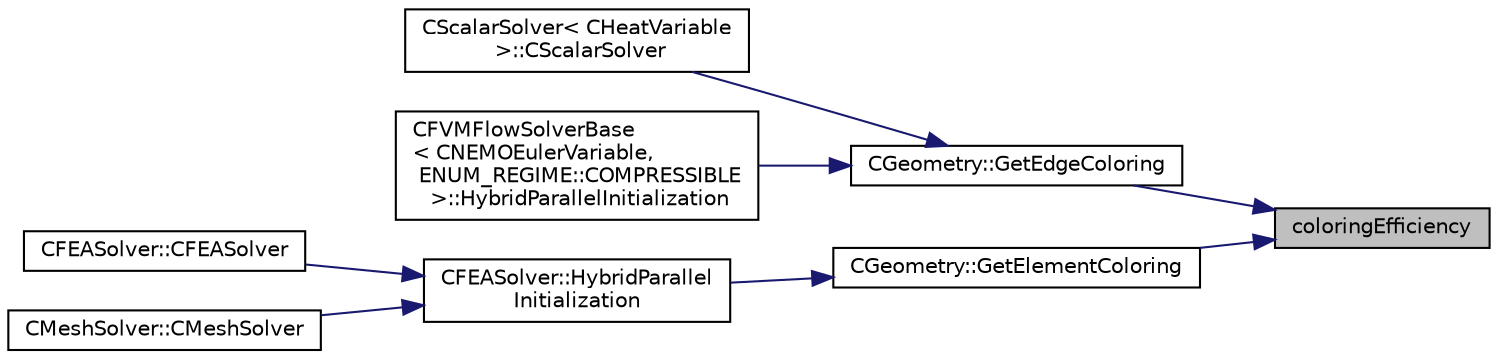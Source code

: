 digraph "coloringEfficiency"
{
 // LATEX_PDF_SIZE
  edge [fontname="Helvetica",fontsize="10",labelfontname="Helvetica",labelfontsize="10"];
  node [fontname="Helvetica",fontsize="10",shape=record];
  rankdir="RL";
  Node1 [label="coloringEfficiency",height=0.2,width=0.4,color="black", fillcolor="grey75", style="filled", fontcolor="black",tooltip="Computes the efficiency of a grid coloring for given number of threads and chunk size."];
  Node1 -> Node2 [dir="back",color="midnightblue",fontsize="10",style="solid",fontname="Helvetica"];
  Node2 [label="CGeometry::GetEdgeColoring",height=0.2,width=0.4,color="black", fillcolor="white", style="filled",URL="$classCGeometry.html#a520ec0a286bb1962e537196f7626849d",tooltip="Get the edge coloring."];
  Node2 -> Node3 [dir="back",color="midnightblue",fontsize="10",style="solid",fontname="Helvetica"];
  Node3 [label="CScalarSolver\< CHeatVariable\l \>::CScalarSolver",height=0.2,width=0.4,color="black", fillcolor="white", style="filled",URL="$classCScalarSolver.html#a1afc69d5b797a6ca3951cc43e5594313",tooltip="Constructor of the class."];
  Node2 -> Node4 [dir="back",color="midnightblue",fontsize="10",style="solid",fontname="Helvetica"];
  Node4 [label="CFVMFlowSolverBase\l\< CNEMOEulerVariable,\l ENUM_REGIME::COMPRESSIBLE\l \>::HybridParallelInitialization",height=0.2,width=0.4,color="black", fillcolor="white", style="filled",URL="$classCFVMFlowSolverBase.html#add3f32c09f3bb0032ed4cc4144ec8b10",tooltip="Initialize thread parallel variables."];
  Node1 -> Node5 [dir="back",color="midnightblue",fontsize="10",style="solid",fontname="Helvetica"];
  Node5 [label="CGeometry::GetElementColoring",height=0.2,width=0.4,color="black", fillcolor="white", style="filled",URL="$classCGeometry.html#a0958106e0ba545db5ff7fdcf7a8583ba",tooltip="Get the element coloring."];
  Node5 -> Node6 [dir="back",color="midnightblue",fontsize="10",style="solid",fontname="Helvetica"];
  Node6 [label="CFEASolver::HybridParallel\lInitialization",height=0.2,width=0.4,color="black", fillcolor="white", style="filled",URL="$classCFEASolver.html#abcef9eb21dd43cbf8598bdfea0f9fef8",tooltip="Actions required to initialize the supporting variables for hybrid parallel execution."];
  Node6 -> Node7 [dir="back",color="midnightblue",fontsize="10",style="solid",fontname="Helvetica"];
  Node7 [label="CFEASolver::CFEASolver",height=0.2,width=0.4,color="black", fillcolor="white", style="filled",URL="$classCFEASolver.html#a1d4c7d17d9c7143d3079fc78fae1599d",tooltip=" "];
  Node6 -> Node8 [dir="back",color="midnightblue",fontsize="10",style="solid",fontname="Helvetica"];
  Node8 [label="CMeshSolver::CMeshSolver",height=0.2,width=0.4,color="black", fillcolor="white", style="filled",URL="$classCMeshSolver.html#a728930536c48c01f17b91808115fdb91",tooltip="Constructor of the class."];
}
